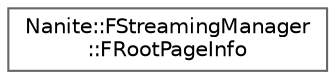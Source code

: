 digraph "Graphical Class Hierarchy"
{
 // INTERACTIVE_SVG=YES
 // LATEX_PDF_SIZE
  bgcolor="transparent";
  edge [fontname=Helvetica,fontsize=10,labelfontname=Helvetica,labelfontsize=10];
  node [fontname=Helvetica,fontsize=10,shape=box,height=0.2,width=0.4];
  rankdir="LR";
  Node0 [id="Node000000",label="Nanite::FStreamingManager\l::FRootPageInfo",height=0.2,width=0.4,color="grey40", fillcolor="white", style="filled",URL="$d0/dcb/structNanite_1_1FStreamingManager_1_1FRootPageInfo.html",tooltip=" "];
}
